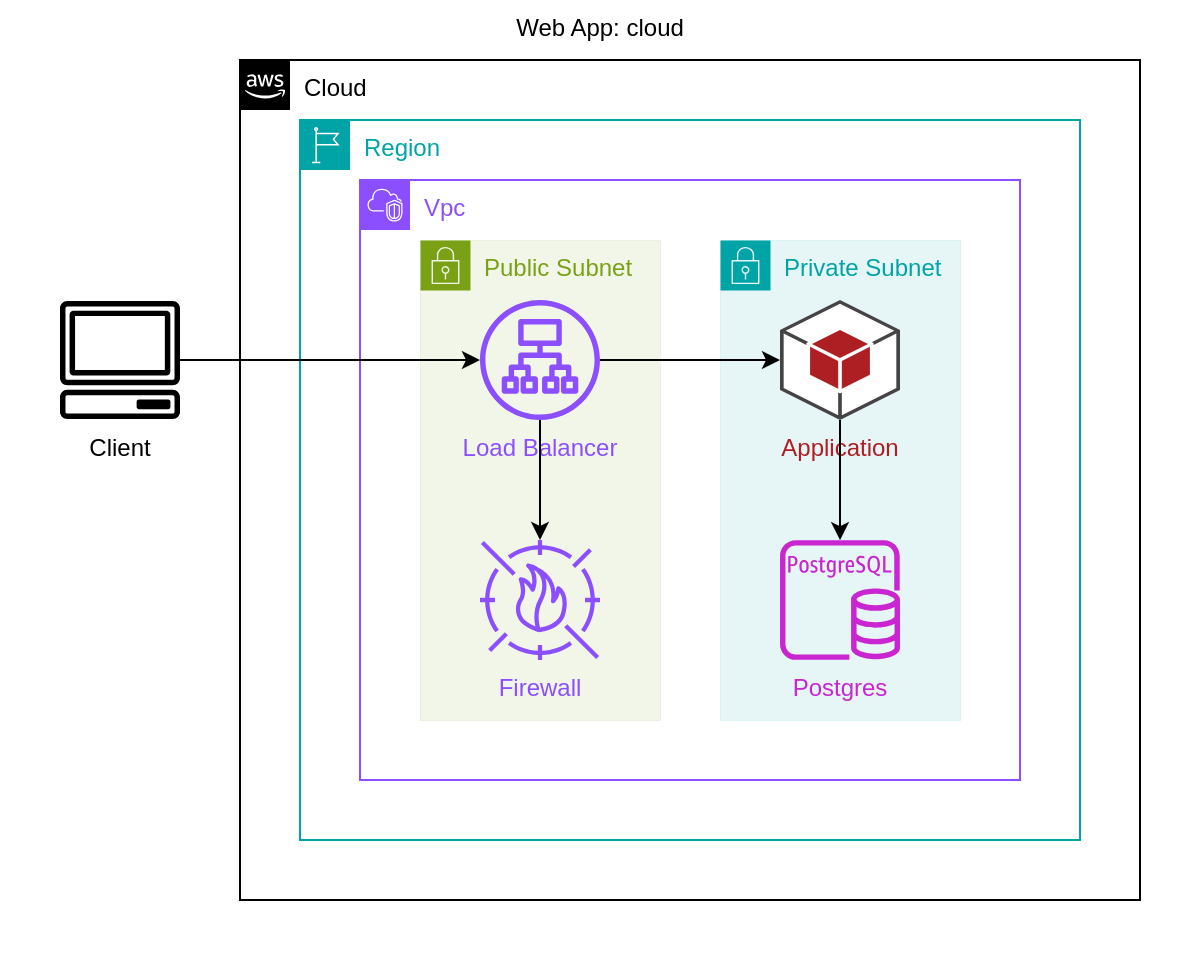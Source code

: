 <mxfile 
  version="25.0.2"
  >
  <diagram
    name="web-app-cloud"
    >
    <mxGraphModel
      grid="1" 
      gridSize="10" 
      guides="1" 
      tooltips="1" 
      connect="1" 
      arrows="1" 
      fold="1" 
      page="1" 
      pageScale="1" 
      pageWidth="1" 
      pageHeight="1" 
      math="0" 
      shadow="0"
      >
      <root>
        <mxCell
          id="page"
          />
        <mxCell
          id="root" 
          parent="page"
          />
        <mxCell
          style="align=center;strokeColor=none;verticalAlign=top;aspect=fixed" 
          id="cloud" 
          parent="root" 
          value="Web App: cloud" 
          vertex="1"
          >
          <mxGeometry
            as="geometry" 
            width="600" 
            height="480" 
            x="0" 
            y="0"
            />
          </mxCell>
        <mxCell
          style="shape=mxgraph.aws4.client;fillColor=#000000;verticalLabelPosition=bottom;verticalAlign=top;align=center;aspect=fixed" 
          id="client" 
          parent="cloud" 
          value="Client" 
          vertex="1"
          >
          <mxGeometry
            as="geometry" 
            width="60" 
            height="60" 
            x="30" 
            y="150"
            />
          </mxCell>
        <mxCell
          style="shape=mxgraph.aws4.group;align=left;spacingLeft=30;verticalAlign=top;aspect=fixed;grIcon=mxgraph.aws4.group_aws_cloud_alt" 
          id="aws_cloud_cloud" 
          parent="cloud" 
          value="Cloud" 
          vertex="1"
          >
          <mxGeometry
            as="geometry" 
            width="450" 
            height="420" 
            x="120" 
            y="30"
            />
          </mxCell>
        <mxCell
          style="shape=mxgraph.aws4.group;align=left;spacingLeft=30;verticalAlign=top;aspect=fixed;grIcon=mxgraph.aws4.group_region;strokeColor=#00A4A6;fontColor=#00A4A6" 
          id="aws_region_region" 
          parent="aws_cloud_cloud" 
          value="Region" 
          vertex="1"
          >
          <mxGeometry
            as="geometry" 
            width="390" 
            height="360" 
            x="30" 
            y="30"
            />
          </mxCell>
        <mxCell
          style="shape=mxgraph.aws4.group;align=left;spacingLeft=30;verticalAlign=top;aspect=fixed;grIcon=mxgraph.aws4.group_vpc2;strokeColor=#8C4FFF;fontColor=#8C4FFF" 
          id="vpcid1" 
          parent="aws_region_region" 
          value="Vpc" 
          vertex="1"
          >
          <mxGeometry
            as="geometry" 
            width="330" 
            height="300" 
            x="30" 
            y="30"
            />
          </mxCell>
        <mxCell
          style="shape=mxgraph.aws4.group;align=left;spacingLeft=30;verticalAlign=top;aspect=fixed;grIcon=mxgraph.aws4.group_security_group;fillColor=#F2F6E8;strokeWidth=0;strokeColor=#7AA116;fontColor=#7AA116" 
          id="aws_subnet_publicsubnet" 
          parent="vpcid1" 
          value="Public Subnet" 
          vertex="1"
          >
          <mxGeometry
            as="geometry" 
            width="120" 
            height="240" 
            x="30" 
            y="30"
            />
          </mxCell>
        <mxCell
          style="shape=mxgraph.aws4.application_load_balancer;fillColor=#8C4FFF;verticalLabelPosition=bottom;verticalAlign=top;align=center;aspect=fixed;strokeColor=#8C4FFF;fontColor=#8C4FFF" 
          id="aws_lb_loadbalancer" 
          parent="aws_subnet_publicsubnet" 
          value="Load Balancer" 
          vertex="1"
          >
          <mxGeometry
            as="geometry" 
            width="60" 
            height="60" 
            x="30" 
            y="30"
            />
          </mxCell>
        <mxCell
          style="shape=mxgraph.aws4.waf;fillColor=#8C4FFF;verticalLabelPosition=bottom;verticalAlign=top;align=center;aspect=fixed;strokeColor=#8C4FFF;fontColor=#8C4FFF" 
          id="firewall" 
          parent="aws_subnet_publicsubnet" 
          value="Firewall" 
          vertex="1"
          >
          <mxGeometry
            as="geometry" 
            width="60" 
            height="60" 
            x="30" 
            y="150"
            />
          </mxCell>
        <mxCell
          style="shape=mxgraph.aws4.group;align=left;spacingLeft=30;verticalAlign=top;aspect=fixed;grIcon=mxgraph.aws4.group_security_group;fillColor=#E6F6F7;strokeWidth=0;strokeColor=#00A4A6;fontColor=#00A4A6" 
          id="aws_subnet_privatesubnet" 
          parent="vpcid1" 
          value="Private Subnet" 
          vertex="1"
          >
          <mxGeometry
            as="geometry" 
            width="120" 
            height="240" 
            x="180" 
            y="30"
            />
          </mxCell>
        <mxCell
          style="shape=mxgraph.aws3.android;fillColor=#AE1F23;verticalLabelPosition=bottom;verticalAlign=top;align=center;aspect=fixed;strokeColor=#AE1F23;fontColor=#AE1F23" 
          id="aws_instance_application" 
          parent="aws_subnet_privatesubnet" 
          value="Application" 
          vertex="1"
          >
          <mxGeometry
            as="geometry" 
            width="60" 
            height="60" 
            x="30" 
            y="30"
            />
          </mxCell>
        <mxCell
          style="shape=mxgraph.aws4.rds_postgresql_instance;fillColor=#C925D1;verticalLabelPosition=bottom;verticalAlign=top;align=center;aspect=fixed;strokeColor=#C925D1;fontColor=#C925D1" 
          id="aws_db_instance_postgres" 
          parent="aws_subnet_privatesubnet" 
          value="Postgres" 
          vertex="1"
          >
          <mxGeometry
            as="geometry" 
            width="60" 
            height="60" 
            x="30" 
            y="150"
            />
          </mxCell>
        <mxCell
          id="dependency" 
          source="aws_lb_loadbalancer" 
          target="firewall" 
          parent="root" 
          edge="1" 
          style="edgeStyle=orthogonalEdgeStyle;rounded=1;orthogonalLoop=1;jettySize=auto;html=1"
          >
          <mxGeometry
            relative="1" 
            as="geometry"
            >
            <Array
              as="points"
              >
              <mxPoint
                x="270" 
                y="240"
                />
              <mxPoint
                x="270" 
                y="240"
                />
              </Array>
            </mxGeometry>
          </mxCell>
        <mxCell
          id="dependency_2" 
          source="aws_lb_loadbalancer" 
          target="aws_instance_application" 
          parent="root" 
          edge="1" 
          style="edgeStyle=orthogonalEdgeStyle;rounded=1;orthogonalLoop=1;jettySize=auto;html=1"
          >
          <mxGeometry
            relative="1" 
            as="geometry"
            >
            <Array
              as="points"
              >
              <mxPoint
                x="345" 
                y="180"
                />
              <mxPoint
                x="345" 
                y="180"
                />
              </Array>
            </mxGeometry>
          </mxCell>
        <mxCell
          id="dependency_3" 
          source="client" 
          target="aws_lb_loadbalancer" 
          parent="root" 
          edge="1" 
          style="edgeStyle=orthogonalEdgeStyle;rounded=1;orthogonalLoop=1;jettySize=auto;html=1"
          >
          <mxGeometry
            relative="1" 
            as="geometry"
            >
            <Array
              as="points"
              >
              <mxPoint
                x="165" 
                y="180"
                />
              <mxPoint
                x="165" 
                y="180"
                />
              </Array>
            </mxGeometry>
          </mxCell>
        <mxCell
          id="dependency_4" 
          source="aws_instance_application" 
          target="aws_db_instance_postgres" 
          parent="root" 
          edge="1" 
          style="edgeStyle=orthogonalEdgeStyle;rounded=1;orthogonalLoop=1;jettySize=auto;html=1"
          >
          <mxGeometry
            relative="1" 
            as="geometry"
            >
            <Array
              as="points"
              >
              <mxPoint
                x="420" 
                y="240"
                />
              <mxPoint
                x="420" 
                y="240"
                />
              </Array>
            </mxGeometry>
          </mxCell>
        </root>
      </mxGraphModel>
    </diagram>
  </mxfile>